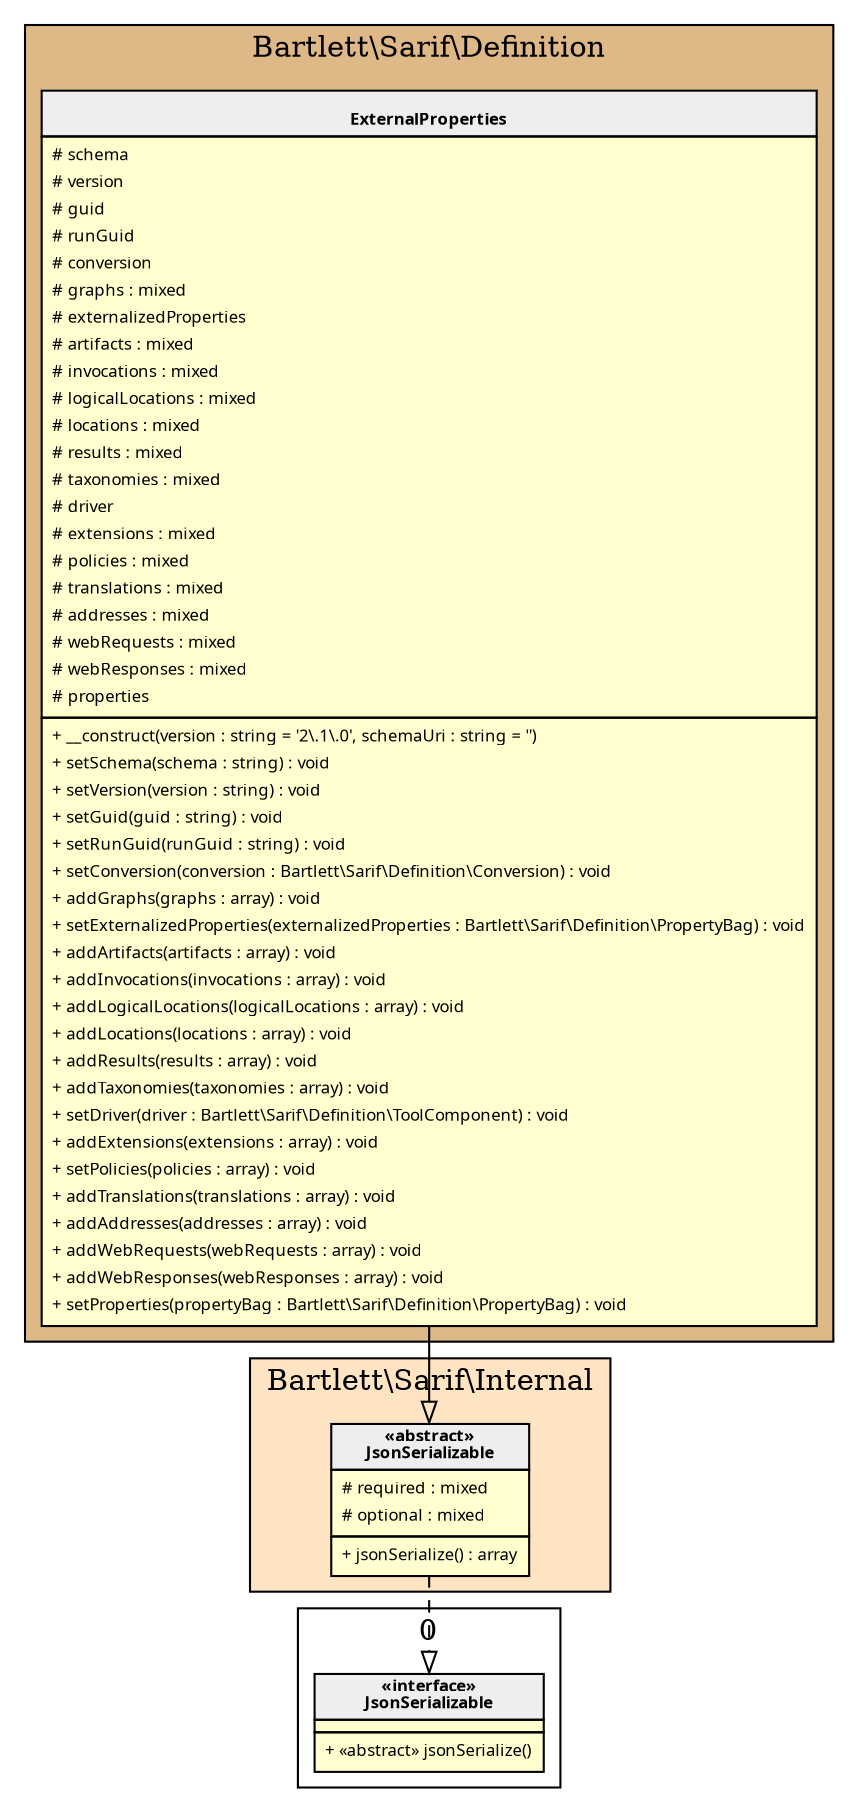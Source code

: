 digraph {
  graph [name="G" overlap="false" rankdir="TB" bgcolor="transparent"]
  node [fontname="Verdana" fontsize=8 shape="none" margin=0 fillcolor="#FEFECE" style="filled"]
  edge [fontname="Verdana" fontsize=8]
  subgraph cluster_0 {
    graph [bgcolor="BurlyWood"]
    label = "Bartlett\\Sarif\\Definition"
    "Bartlett\\Sarif\\Definition\\ExternalProperties" [shape="none" label=<
<table cellspacing="0" border="0" cellborder="1">
    <tr><td bgcolor="#eeeeee"><b><br/>ExternalProperties</b></td></tr>
    <tr><td><table border="0" cellspacing="0" cellpadding="2">
    <tr><td align="left"># schema</td></tr>
    <tr><td align="left"># version</td></tr>
    <tr><td align="left"># guid</td></tr>
    <tr><td align="left"># runGuid</td></tr>
    <tr><td align="left"># conversion</td></tr>
    <tr><td align="left"># graphs : mixed</td></tr>
    <tr><td align="left"># externalizedProperties</td></tr>
    <tr><td align="left"># artifacts : mixed</td></tr>
    <tr><td align="left"># invocations : mixed</td></tr>
    <tr><td align="left"># logicalLocations : mixed</td></tr>
    <tr><td align="left"># locations : mixed</td></tr>
    <tr><td align="left"># results : mixed</td></tr>
    <tr><td align="left"># taxonomies : mixed</td></tr>
    <tr><td align="left"># driver</td></tr>
    <tr><td align="left"># extensions : mixed</td></tr>
    <tr><td align="left"># policies : mixed</td></tr>
    <tr><td align="left"># translations : mixed</td></tr>
    <tr><td align="left"># addresses : mixed</td></tr>
    <tr><td align="left"># webRequests : mixed</td></tr>
    <tr><td align="left"># webResponses : mixed</td></tr>
    <tr><td align="left"># properties</td></tr>
</table></td></tr>
    <tr><td><table border="0" cellspacing="0" cellpadding="2">
    <tr><td align="left">+ __construct(version : string = '2\.1\.0', schemaUri : string = '')</td></tr>
    <tr><td align="left">+ setSchema(schema : string) : void</td></tr>
    <tr><td align="left">+ setVersion(version : string) : void</td></tr>
    <tr><td align="left">+ setGuid(guid : string) : void</td></tr>
    <tr><td align="left">+ setRunGuid(runGuid : string) : void</td></tr>
    <tr><td align="left">+ setConversion(conversion : Bartlett\\Sarif\\Definition\\Conversion) : void</td></tr>
    <tr><td align="left">+ addGraphs(graphs : array) : void</td></tr>
    <tr><td align="left">+ setExternalizedProperties(externalizedProperties : Bartlett\\Sarif\\Definition\\PropertyBag) : void</td></tr>
    <tr><td align="left">+ addArtifacts(artifacts : array) : void</td></tr>
    <tr><td align="left">+ addInvocations(invocations : array) : void</td></tr>
    <tr><td align="left">+ addLogicalLocations(logicalLocations : array) : void</td></tr>
    <tr><td align="left">+ addLocations(locations : array) : void</td></tr>
    <tr><td align="left">+ addResults(results : array) : void</td></tr>
    <tr><td align="left">+ addTaxonomies(taxonomies : array) : void</td></tr>
    <tr><td align="left">+ setDriver(driver : Bartlett\\Sarif\\Definition\\ToolComponent) : void</td></tr>
    <tr><td align="left">+ addExtensions(extensions : array) : void</td></tr>
    <tr><td align="left">+ setPolicies(policies : array) : void</td></tr>
    <tr><td align="left">+ addTranslations(translations : array) : void</td></tr>
    <tr><td align="left">+ addAddresses(addresses : array) : void</td></tr>
    <tr><td align="left">+ addWebRequests(webRequests : array) : void</td></tr>
    <tr><td align="left">+ addWebResponses(webResponses : array) : void</td></tr>
    <tr><td align="left">+ setProperties(propertyBag : Bartlett\\Sarif\\Definition\\PropertyBag) : void</td></tr>
</table></td></tr>
</table>>]
  }
  subgraph cluster_1 {
    graph [bgcolor="Bisque"]
    label = "Bartlett\\Sarif\\Internal"
    "Bartlett\\Sarif\\Internal\\JsonSerializable" [shape="none" label=<
<table cellspacing="0" border="0" cellborder="1">
    <tr><td bgcolor="#eeeeee"><b>«abstract»<br/>JsonSerializable</b></td></tr>
    <tr><td><table border="0" cellspacing="0" cellpadding="2">
    <tr><td align="left"># required : mixed</td></tr>
    <tr><td align="left"># optional : mixed</td></tr>
</table></td></tr>
    <tr><td><table border="0" cellspacing="0" cellpadding="2">
    <tr><td align="left">+ jsonSerialize() : array</td></tr>
</table></td></tr>
</table>>]
  }
  subgraph cluster_2 {
    label = 0
    "JsonSerializable" [shape="none" label=<
<table cellspacing="0" border="0" cellborder="1">
    <tr><td bgcolor="#eeeeee"><b>«interface»<br/>JsonSerializable</b></td></tr>
    <tr><td></td></tr>
    <tr><td><table border="0" cellspacing="0" cellpadding="2">
    <tr><td align="left">+ «abstract» jsonSerialize()</td></tr>
</table></td></tr>
</table>>]
  }
  "Bartlett\\Sarif\\Internal\\JsonSerializable" -> "JsonSerializable" [arrowhead="empty" style="dashed"]
  "Bartlett\\Sarif\\Definition\\ExternalProperties" -> "Bartlett\\Sarif\\Internal\\JsonSerializable" [arrowhead="empty" style="filled"]
}
